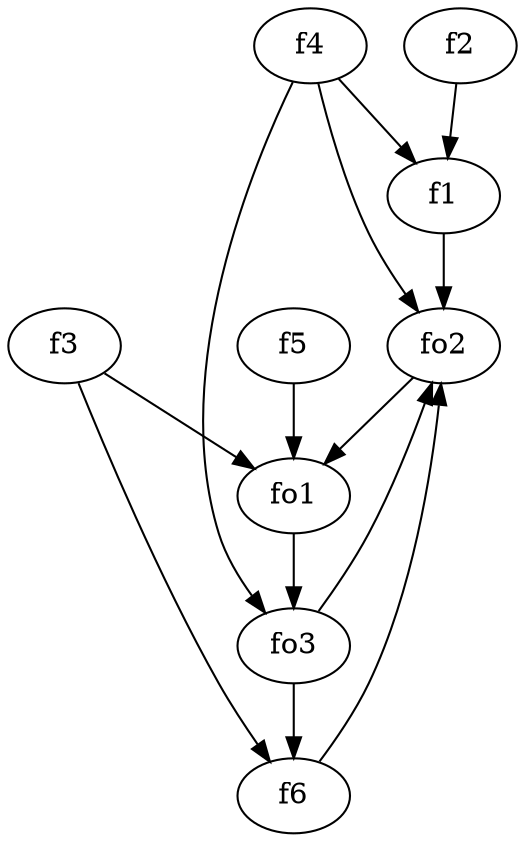 strict digraph  {
f1;
f2;
f3;
f4;
f5;
f6;
fo1;
fo2;
fo3;
f1 -> fo2  [weight=2];
f2 -> f1  [weight=2];
f3 -> f6  [weight=2];
f3 -> fo1  [weight=2];
f4 -> fo3  [weight=2];
f4 -> fo2  [weight=2];
f4 -> f1  [weight=2];
f5 -> fo1  [weight=2];
f6 -> fo2  [weight=2];
fo1 -> fo3  [weight=2];
fo2 -> fo1  [weight=2];
fo3 -> f6  [weight=2];
fo3 -> fo2  [weight=2];
}
